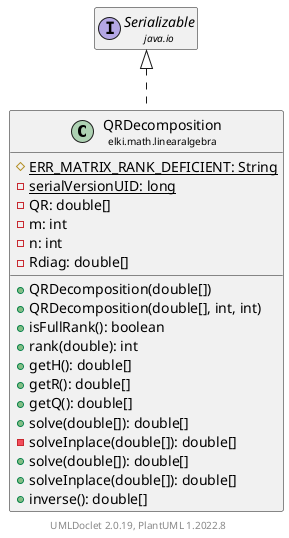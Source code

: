 @startuml
    remove .*\.(Instance|Par|Parameterizer|Factory)$
    set namespaceSeparator none
    hide empty fields
    hide empty methods

    class "<size:14>QRDecomposition\n<size:10>elki.math.linearalgebra" as elki.math.linearalgebra.QRDecomposition [[QRDecomposition.html]] {
        {static} #ERR_MATRIX_RANK_DEFICIENT: String
        {static} -serialVersionUID: long
        -QR: double[]
        -m: int
        -n: int
        -Rdiag: double[]
        +QRDecomposition(double[])
        +QRDecomposition(double[], int, int)
        +isFullRank(): boolean
        +rank(double): int
        +getH(): double[]
        +getR(): double[]
        +getQ(): double[]
        +solve(double[]): double[]
        -solveInplace(double[]): double[]
        +solve(double[]): double[]
        +solveInplace(double[]): double[]
        +inverse(): double[]
    }

    interface "<size:14>Serializable\n<size:10>java.io" as java.io.Serializable

    java.io.Serializable <|.. elki.math.linearalgebra.QRDecomposition

    center footer UMLDoclet 2.0.19, PlantUML 1.2022.8
@enduml

